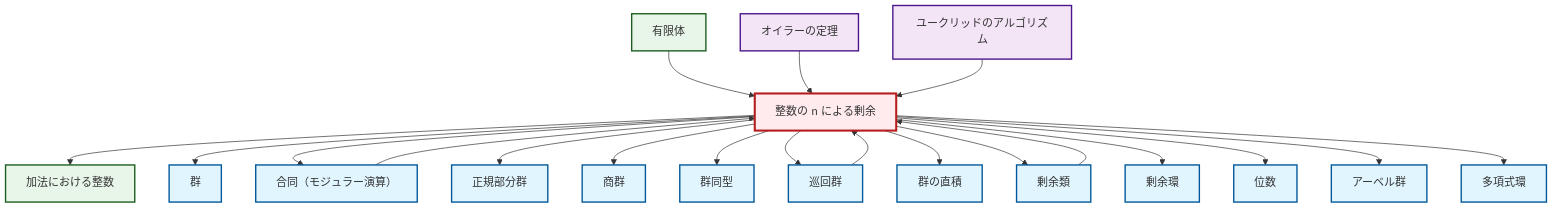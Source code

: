 graph TD
    classDef definition fill:#e1f5fe,stroke:#01579b,stroke-width:2px
    classDef theorem fill:#f3e5f5,stroke:#4a148c,stroke-width:2px
    classDef axiom fill:#fff3e0,stroke:#e65100,stroke-width:2px
    classDef example fill:#e8f5e9,stroke:#1b5e20,stroke-width:2px
    classDef current fill:#ffebee,stroke:#b71c1c,stroke-width:3px
    def-abelian-group["アーベル群"]:::definition
    thm-euler["オイラーの定理"]:::theorem
    def-polynomial-ring["多項式環"]:::definition
    def-quotient-ring["剰余環"]:::definition
    thm-euclidean-algorithm["ユークリッドのアルゴリズム"]:::theorem
    def-cyclic-group["巡回群"]:::definition
    def-congruence["合同（モジュラー演算）"]:::definition
    def-group["群"]:::definition
    def-isomorphism["群同型"]:::definition
    def-quotient-group["商群"]:::definition
    ex-quotient-integers-mod-n["整数の n による剰余"]:::example
    def-direct-product["群の直積"]:::definition
    def-order["位数"]:::definition
    def-normal-subgroup["正規部分群"]:::definition
    def-coset["剰余類"]:::definition
    ex-finite-field["有限体"]:::example
    ex-integers-addition["加法における整数"]:::example
    ex-quotient-integers-mod-n --> ex-integers-addition
    ex-quotient-integers-mod-n --> def-group
    ex-quotient-integers-mod-n --> def-congruence
    ex-quotient-integers-mod-n --> def-normal-subgroup
    ex-finite-field --> ex-quotient-integers-mod-n
    ex-quotient-integers-mod-n --> def-quotient-group
    thm-euler --> ex-quotient-integers-mod-n
    def-congruence --> ex-quotient-integers-mod-n
    ex-quotient-integers-mod-n --> def-isomorphism
    ex-quotient-integers-mod-n --> def-cyclic-group
    ex-quotient-integers-mod-n --> def-direct-product
    ex-quotient-integers-mod-n --> def-coset
    ex-quotient-integers-mod-n --> def-quotient-ring
    def-cyclic-group --> ex-quotient-integers-mod-n
    ex-quotient-integers-mod-n --> def-order
    ex-quotient-integers-mod-n --> def-abelian-group
    thm-euclidean-algorithm --> ex-quotient-integers-mod-n
    def-coset --> ex-quotient-integers-mod-n
    ex-quotient-integers-mod-n --> def-polynomial-ring
    class ex-quotient-integers-mod-n current